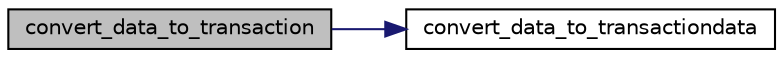 digraph "convert_data_to_transaction"
{
 // LATEX_PDF_SIZE
  edge [fontname="Helvetica",fontsize="10",labelfontname="Helvetica",labelfontsize="10"];
  node [fontname="Helvetica",fontsize="10",shape=record];
  rankdir="LR";
  Node1 [label="convert_data_to_transaction",height=0.2,width=0.4,color="black", fillcolor="grey75", style="filled", fontcolor="black",tooltip=" "];
  Node1 -> Node2 [color="midnightblue",fontsize="10",style="solid",fontname="Helvetica"];
  Node2 [label="convert_data_to_transactiondata",height=0.2,width=0.4,color="black", fillcolor="white", style="filled",URL="$block_8c.html#a68ddf0ad8385c2f03a418264ad5ba7ed",tooltip=" "];
}
